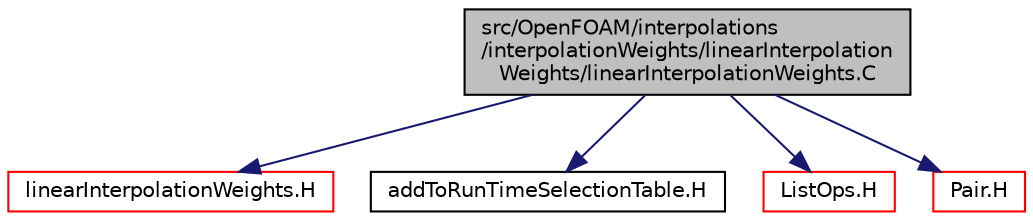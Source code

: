 digraph "src/OpenFOAM/interpolations/interpolationWeights/linearInterpolationWeights/linearInterpolationWeights.C"
{
  bgcolor="transparent";
  edge [fontname="Helvetica",fontsize="10",labelfontname="Helvetica",labelfontsize="10"];
  node [fontname="Helvetica",fontsize="10",shape=record];
  Node1 [label="src/OpenFOAM/interpolations\l/interpolationWeights/linearInterpolation\lWeights/linearInterpolationWeights.C",height=0.2,width=0.4,color="black", fillcolor="grey75", style="filled", fontcolor="black"];
  Node1 -> Node2 [color="midnightblue",fontsize="10",style="solid",fontname="Helvetica"];
  Node2 [label="linearInterpolationWeights.H",height=0.2,width=0.4,color="red",URL="$a08404.html"];
  Node1 -> Node3 [color="midnightblue",fontsize="10",style="solid",fontname="Helvetica"];
  Node3 [label="addToRunTimeSelectionTable.H",height=0.2,width=0.4,color="black",URL="$a08004.html",tooltip="Macros for easy insertion into run-time selection tables. "];
  Node1 -> Node4 [color="midnightblue",fontsize="10",style="solid",fontname="Helvetica"];
  Node4 [label="ListOps.H",height=0.2,width=0.4,color="red",URL="$a07808.html",tooltip="Various functions to operate on Lists. "];
  Node1 -> Node5 [color="midnightblue",fontsize="10",style="solid",fontname="Helvetica"];
  Node5 [label="Pair.H",height=0.2,width=0.4,color="red",URL="$a09078.html"];
}

